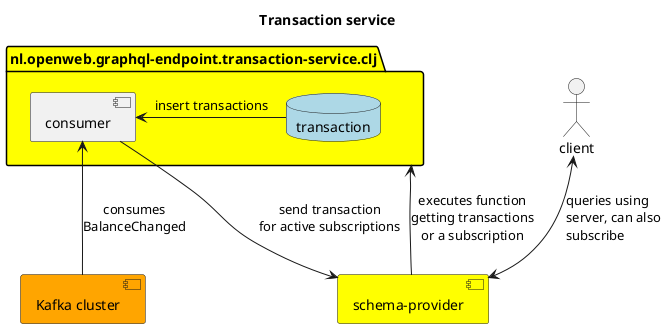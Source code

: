@startuml

title Transaction service

package "nl.openweb.graphql-endpoint.transaction-service.clj" as ts #Yellow {
    component consumer as c
    database transaction as tr #LightBlue
}
actor client as cl
[Kafka cluster] as kc #Orange

component "schema-provider" as sp #Yellow

cl <--> sp :queries using\lserver, can also\lsubscribe
c <-- kc :consumes\nBalanceChanged
ts <-- sp :executes function\ngetting transactions\nor a subscription
c --> sp :send transaction\nfor active subscriptions
c <- tr :insert transactions


@enduml